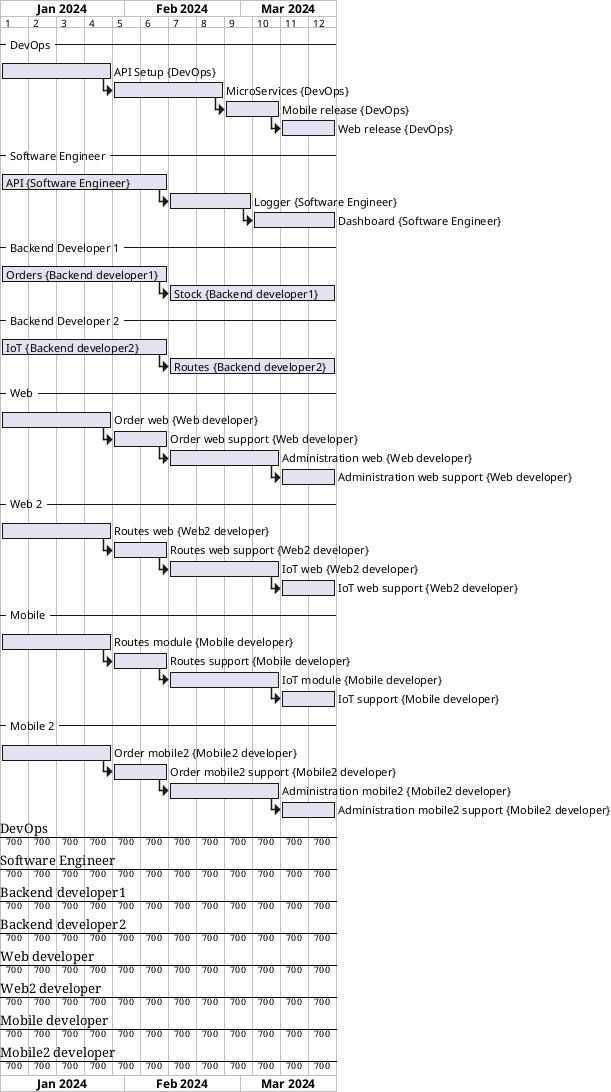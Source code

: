 @startgantt
projectscale weekly


Project starts the 1st of january 2024

-- DevOps --

[API Setup] on {DevOps} requires 4 weeks
[MicroServices] on {DevOps} requires 4 weeks
[Mobile release] on {DevOps} requires 2 weeks
[Web release] on {DevOps} requires 2 weeks
 
[API Setup] -> [MicroServices]
[MicroServices] -> [Mobile release]
[Mobile release] -> [Web release]

-- Software Engineer --

[API] on {Software Engineer} requires 6 weeks
[Logger] on {Software Engineer} requires 3 weeks
[Dashboard] on {Software Engineer} requires 3 weeks

[API] -> [Logger]
[Logger] -> [Dashboard]

-- Backend Developer 1 --

[Orders] on {Backend developer1} requires 6 weeks
[Stock] on {Backend developer1} requires 6 weeks

[Orders] -> [Stock]

-- Backend Developer 2 --

[IoT] on {Backend developer2} requires 6 weeks
[Routes] on {Backend developer2} requires 6 weeks

[IoT] -> [Routes]

-- Web -- 
[Order web] on {Web developer} requires 4 weeks
[Order web support] on {Web developer} requires 2 weeks
[Administration web] on {Web developer} requires 4 weeks
[Administration web support] on {Web developer} requires 2 weeks

[Order web] -> [Order web support]
[Order web support] -> [Administration web]
[Administration web] -> [Administration web support]

-- Web 2 --

[Routes web] on {Web2 developer} requires 4 weeks
[Routes web support] on {Web2 developer} requires 2 weeks
[IoT web] on {Web2 developer} requires 4 weeks
[IoT web support] on {Web2 developer} requires 2 weeks

[Routes web] -> [Routes web support]
[Routes web support] -> [IoT web]
[IoT web] -> [IoT web support]

-- Mobile --
[Routes module] on {Mobile developer} requires 4 weeks
[Routes support] on {Mobile developer} requires 2 weeks
[IoT module] on {Mobile developer} requires 4 weeks
[IoT support] on {Mobile developer} requires 2 weeks

[Routes module] -> [Routes support]
[Routes support] -> [IoT module]
[IoT module] -> [IoT support]

-- Mobile 2 --

[Order mobile2] on {Mobile2 developer} requires 4 weeks
[Order mobile2 support] on {Mobile2 developer} requires 2 weeks
[Administration mobile2] on {Mobile2 developer} requires 4 weeks
[Administration mobile2 support] on {Mobile2 developer} requires 2 weeks

[Order mobile2] -> [Order mobile2 support]
[Order mobile2 support] -> [Administration mobile2]
[Administration mobile2] -> [Administration mobile2 support]


@endgantt
